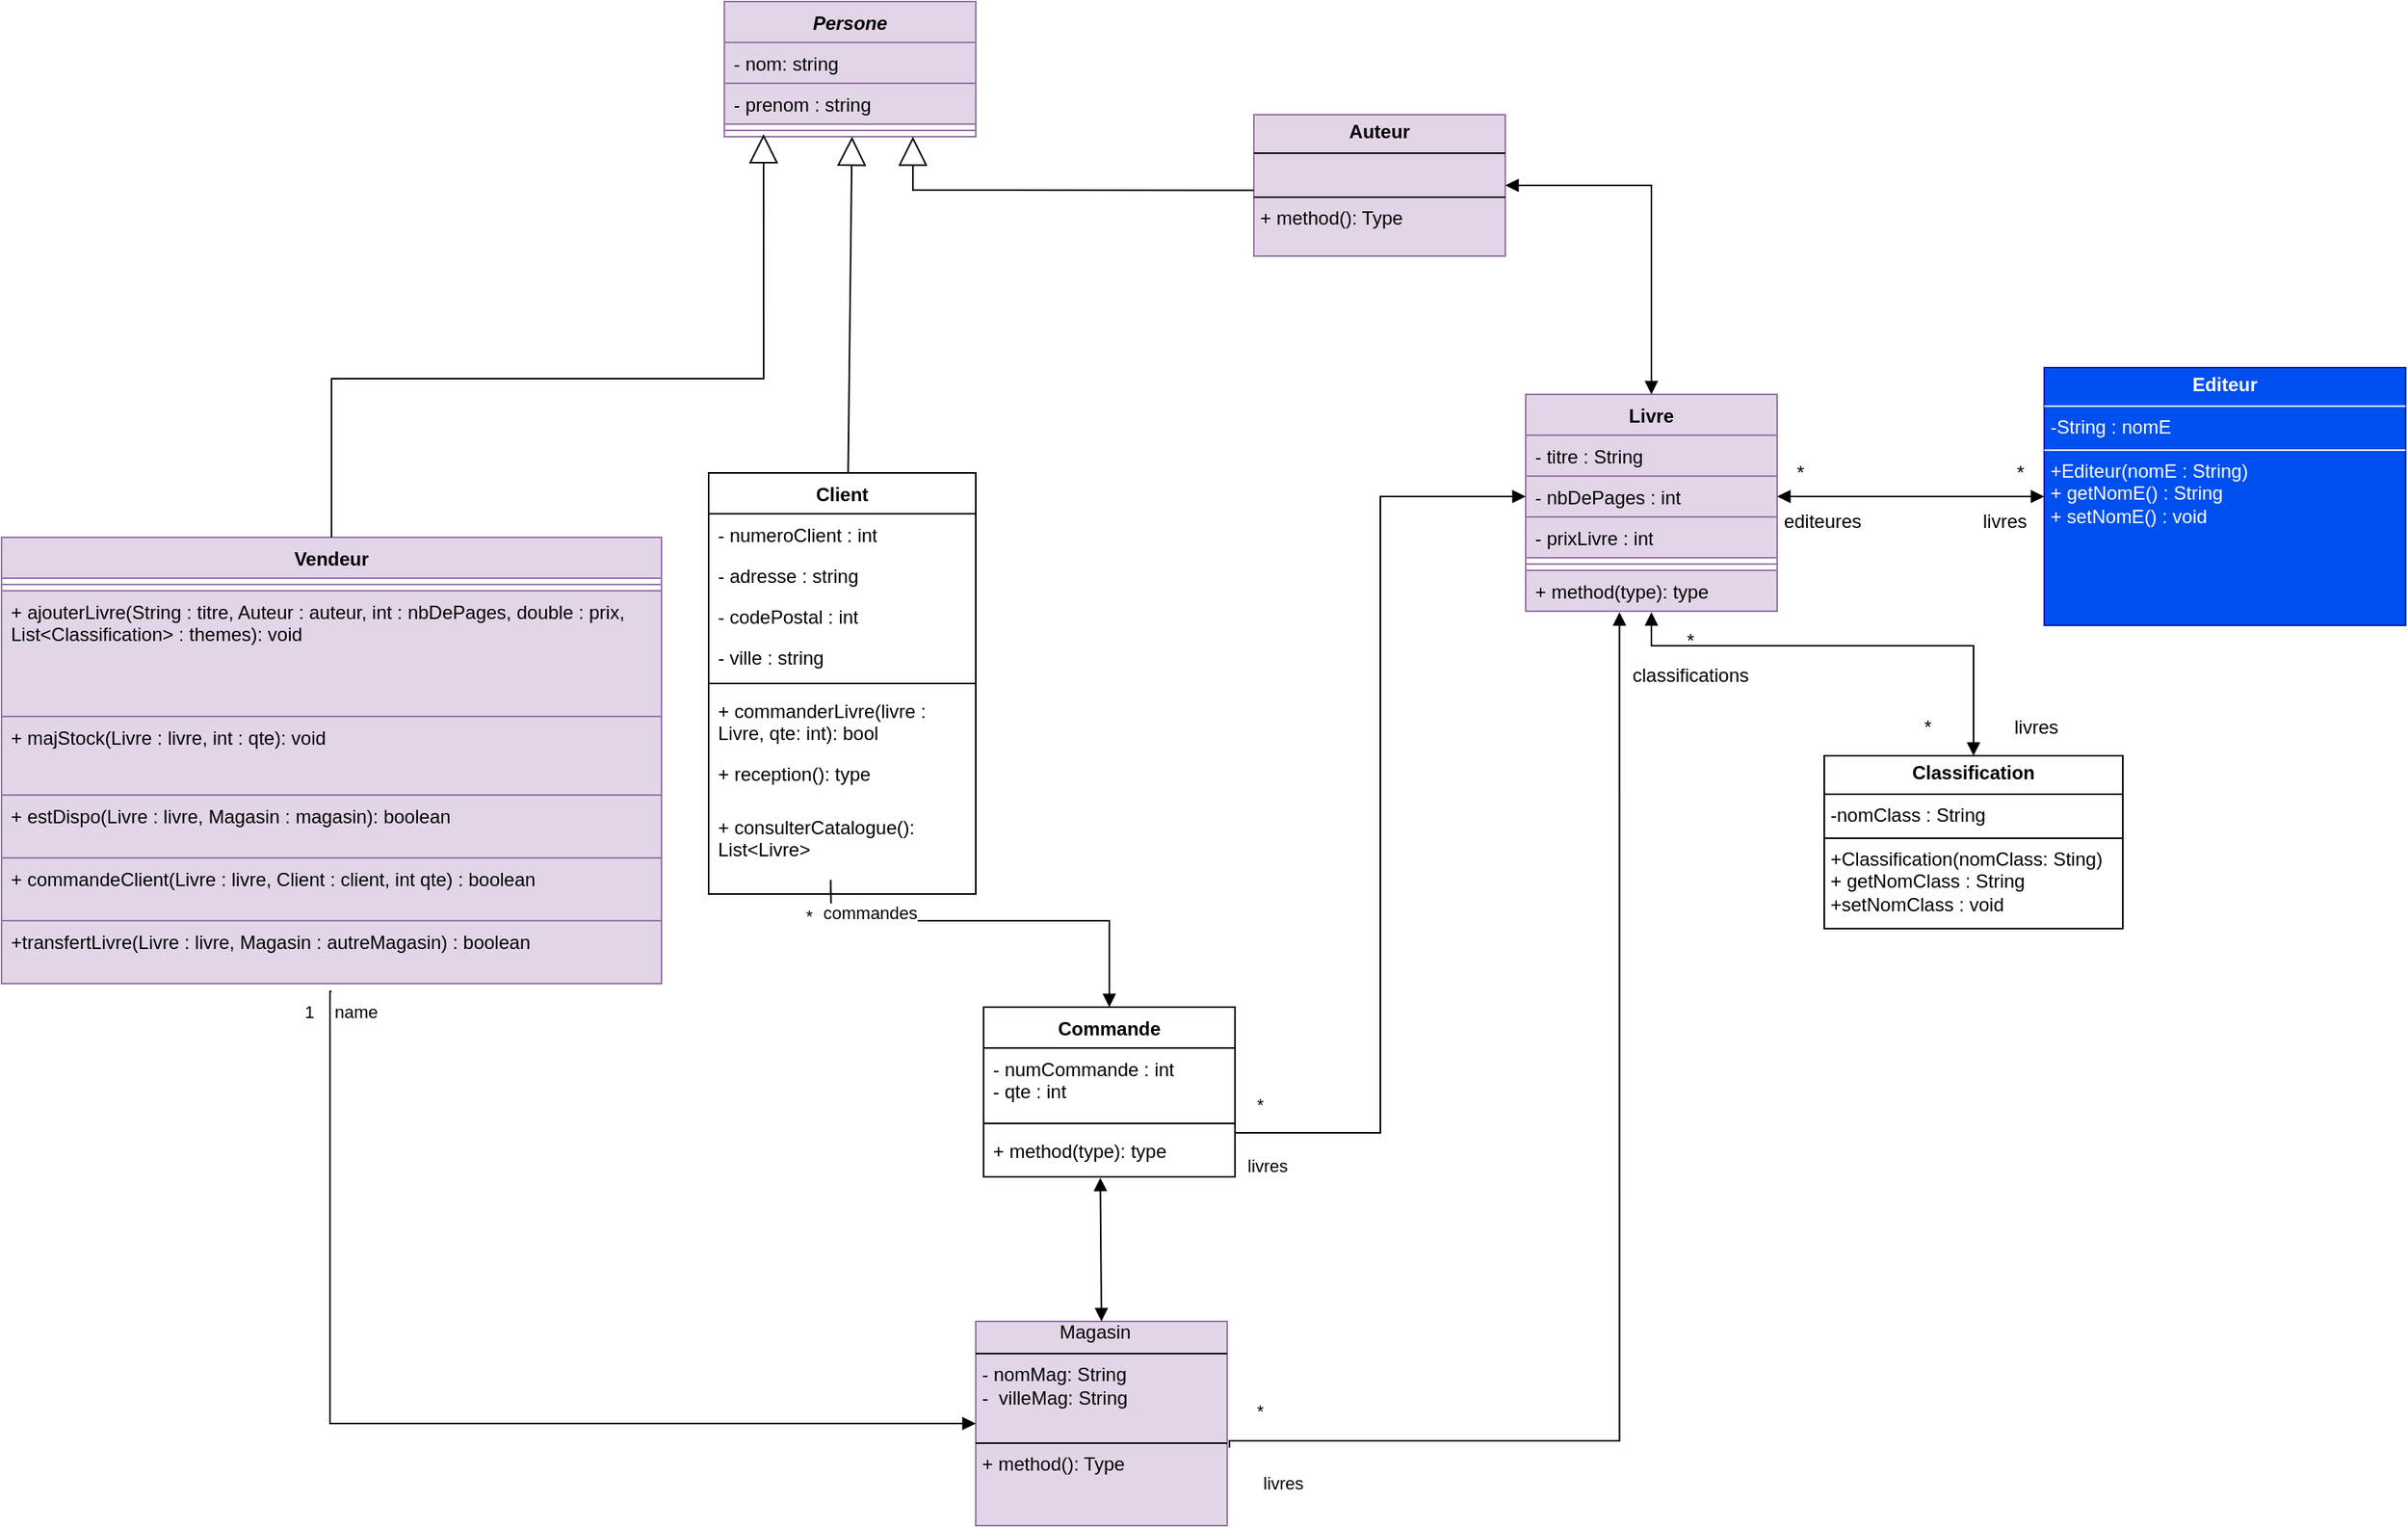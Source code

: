 <mxfile version="27.0.2">
  <diagram id="C5RBs43oDa-KdzZeNtuy" name="Page-1">
    <mxGraphModel dx="932" dy="1670" grid="1" gridSize="10" guides="1" tooltips="1" connect="1" arrows="1" fold="1" page="1" pageScale="1" pageWidth="827" pageHeight="1169" math="0" shadow="0">
      <root>
        <mxCell id="WIyWlLk6GJQsqaUBKTNV-0" />
        <mxCell id="WIyWlLk6GJQsqaUBKTNV-1" parent="WIyWlLk6GJQsqaUBKTNV-0" />
        <mxCell id="ddnFeoMFGYW6kTwAhoWi-4" value="&lt;i&gt;Persone&lt;/i&gt;" style="swimlane;fontStyle=1;align=center;verticalAlign=top;childLayout=stackLayout;horizontal=1;startSize=26;horizontalStack=0;resizeParent=1;resizeParentMax=0;resizeLast=0;collapsible=1;marginBottom=0;whiteSpace=wrap;html=1;fillColor=#e1d5e7;strokeColor=#9673a6;" parent="WIyWlLk6GJQsqaUBKTNV-1" vertex="1">
          <mxGeometry x="490" y="80" width="160" height="86" as="geometry" />
        </mxCell>
        <mxCell id="ddnFeoMFGYW6kTwAhoWi-5" value="- nom: string" style="text;strokeColor=#9673a6;fillColor=#e1d5e7;align=left;verticalAlign=top;spacingLeft=4;spacingRight=4;overflow=hidden;rotatable=0;points=[[0,0.5],[1,0.5]];portConstraint=eastwest;whiteSpace=wrap;html=1;" parent="ddnFeoMFGYW6kTwAhoWi-4" vertex="1">
          <mxGeometry y="26" width="160" height="26" as="geometry" />
        </mxCell>
        <mxCell id="ddnFeoMFGYW6kTwAhoWi-8" value="- prenom : string" style="text;strokeColor=#9673a6;fillColor=#e1d5e7;align=left;verticalAlign=top;spacingLeft=4;spacingRight=4;overflow=hidden;rotatable=0;points=[[0,0.5],[1,0.5]];portConstraint=eastwest;whiteSpace=wrap;html=1;" parent="ddnFeoMFGYW6kTwAhoWi-4" vertex="1">
          <mxGeometry y="52" width="160" height="26" as="geometry" />
        </mxCell>
        <mxCell id="ddnFeoMFGYW6kTwAhoWi-6" value="" style="line;strokeWidth=1;fillColor=#e1d5e7;align=left;verticalAlign=middle;spacingTop=-1;spacingLeft=3;spacingRight=3;rotatable=0;labelPosition=right;points=[];portConstraint=eastwest;strokeColor=#9673a6;" parent="ddnFeoMFGYW6kTwAhoWi-4" vertex="1">
          <mxGeometry y="78" width="160" height="8" as="geometry" />
        </mxCell>
        <mxCell id="D4Omh1JfdMsGbxFU3IIw-0" value="Client" style="swimlane;fontStyle=1;align=center;verticalAlign=top;childLayout=stackLayout;horizontal=1;startSize=26;horizontalStack=0;resizeParent=1;resizeParentMax=0;resizeLast=0;collapsible=1;marginBottom=0;whiteSpace=wrap;html=1;" parent="WIyWlLk6GJQsqaUBKTNV-1" vertex="1">
          <mxGeometry x="480" y="380" width="170" height="268" as="geometry" />
        </mxCell>
        <mxCell id="MU88iSpESs49Kpz84fB4-0" value="- numeroClient : int" style="text;strokeColor=none;fillColor=none;align=left;verticalAlign=top;spacingLeft=4;spacingRight=4;overflow=hidden;rotatable=0;points=[[0,0.5],[1,0.5]];portConstraint=eastwest;whiteSpace=wrap;html=1;" parent="D4Omh1JfdMsGbxFU3IIw-0" vertex="1">
          <mxGeometry y="26" width="170" height="26" as="geometry" />
        </mxCell>
        <mxCell id="qEMlZIY-xc4cYdUhLl6S-21" value="- adresse : string" style="text;strokeColor=none;fillColor=none;align=left;verticalAlign=top;spacingLeft=4;spacingRight=4;overflow=hidden;rotatable=0;points=[[0,0.5],[1,0.5]];portConstraint=eastwest;whiteSpace=wrap;html=1;" parent="D4Omh1JfdMsGbxFU3IIw-0" vertex="1">
          <mxGeometry y="52" width="170" height="26" as="geometry" />
        </mxCell>
        <mxCell id="qEMlZIY-xc4cYdUhLl6S-22" value="- codePostal : int" style="text;strokeColor=none;fillColor=none;align=left;verticalAlign=top;spacingLeft=4;spacingRight=4;overflow=hidden;rotatable=0;points=[[0,0.5],[1,0.5]];portConstraint=eastwest;whiteSpace=wrap;html=1;" parent="D4Omh1JfdMsGbxFU3IIw-0" vertex="1">
          <mxGeometry y="78" width="170" height="26" as="geometry" />
        </mxCell>
        <mxCell id="qEMlZIY-xc4cYdUhLl6S-23" value="- ville : string" style="text;strokeColor=none;fillColor=none;align=left;verticalAlign=top;spacingLeft=4;spacingRight=4;overflow=hidden;rotatable=0;points=[[0,0.5],[1,0.5]];portConstraint=eastwest;whiteSpace=wrap;html=1;" parent="D4Omh1JfdMsGbxFU3IIw-0" vertex="1">
          <mxGeometry y="104" width="170" height="26" as="geometry" />
        </mxCell>
        <mxCell id="D4Omh1JfdMsGbxFU3IIw-2" value="" style="line;strokeWidth=1;fillColor=none;align=left;verticalAlign=middle;spacingTop=-1;spacingLeft=3;spacingRight=3;rotatable=0;labelPosition=right;points=[];portConstraint=eastwest;strokeColor=inherit;" parent="D4Omh1JfdMsGbxFU3IIw-0" vertex="1">
          <mxGeometry y="130" width="170" height="8" as="geometry" />
        </mxCell>
        <mxCell id="aEM-RZ3djW-ZcIjQYkQn-0" value="&lt;span style=&quot;color: rgb(0, 0, 0); font-family: Helvetica; font-size: 12px; font-style: normal; font-variant-ligatures: normal; font-variant-caps: normal; letter-spacing: normal; orphans: 2; text-align: left; text-indent: 0px; text-transform: none; widows: 2; word-spacing: 0px; -webkit-text-stroke-width: 0px; white-space: normal; text-decoration-thickness: initial; text-decoration-style: initial; text-decoration-color: initial; float: none; background-color: rgb(255, 255, 255); display: inline !important;&quot;&gt;+ commanderLivre(livre : Livre, qte: int): bool&lt;/span&gt;" style="text;strokeColor=none;fillColor=none;align=left;verticalAlign=top;spacingLeft=4;spacingRight=4;overflow=hidden;rotatable=0;points=[[0,0.5],[1,0.5]];portConstraint=eastwest;whiteSpace=wrap;html=1;" parent="D4Omh1JfdMsGbxFU3IIw-0" vertex="1">
          <mxGeometry y="138" width="170" height="40" as="geometry" />
        </mxCell>
        <mxCell id="D4Omh1JfdMsGbxFU3IIw-3" value="+ reception(): type" style="text;strokeColor=none;fillColor=none;align=left;verticalAlign=top;spacingLeft=4;spacingRight=4;overflow=hidden;rotatable=0;points=[[0,0.5],[1,0.5]];portConstraint=eastwest;whiteSpace=wrap;html=1;" parent="D4Omh1JfdMsGbxFU3IIw-0" vertex="1">
          <mxGeometry y="178" width="170" height="34" as="geometry" />
        </mxCell>
        <mxCell id="aEM-RZ3djW-ZcIjQYkQn-12" value="+ consulterCatalogue(): List&amp;lt;Livre&amp;gt;" style="text;strokeColor=none;fillColor=none;align=left;verticalAlign=top;spacingLeft=4;spacingRight=4;overflow=hidden;rotatable=0;points=[[0,0.5],[1,0.5]];portConstraint=eastwest;whiteSpace=wrap;html=1;" parent="D4Omh1JfdMsGbxFU3IIw-0" vertex="1">
          <mxGeometry y="212" width="170" height="56" as="geometry" />
        </mxCell>
        <mxCell id="D4Omh1JfdMsGbxFU3IIw-8" value="Vendeur" style="swimlane;fontStyle=1;align=center;verticalAlign=top;childLayout=stackLayout;horizontal=1;startSize=26;horizontalStack=0;resizeParent=1;resizeParentMax=0;resizeLast=0;collapsible=1;marginBottom=0;whiteSpace=wrap;html=1;fillColor=#e1d5e7;strokeColor=#9673a6;" parent="WIyWlLk6GJQsqaUBKTNV-1" vertex="1">
          <mxGeometry x="30" y="421" width="420" height="284" as="geometry" />
        </mxCell>
        <mxCell id="D4Omh1JfdMsGbxFU3IIw-10" value="" style="line;strokeWidth=1;fillColor=none;align=left;verticalAlign=middle;spacingTop=-1;spacingLeft=3;spacingRight=3;rotatable=0;labelPosition=right;points=[];portConstraint=eastwest;strokeColor=inherit;" parent="D4Omh1JfdMsGbxFU3IIw-8" vertex="1">
          <mxGeometry y="26" width="420" height="8" as="geometry" />
        </mxCell>
        <mxCell id="D4Omh1JfdMsGbxFU3IIw-11" value="+ ajouterLivre(String : titre, Auteur : auteur, int : nbDePages, double : prix, List&amp;lt;Classification&amp;gt; : themes): void" style="text;strokeColor=#9673a6;fillColor=#e1d5e7;align=left;verticalAlign=top;spacingLeft=4;spacingRight=4;overflow=hidden;rotatable=0;points=[[0,0.5],[1,0.5]];portConstraint=eastwest;whiteSpace=wrap;html=1;" parent="D4Omh1JfdMsGbxFU3IIw-8" vertex="1">
          <mxGeometry y="34" width="420" height="80" as="geometry" />
        </mxCell>
        <mxCell id="WSytAVS-_0JdaGbmkawH-0" value="&lt;div&gt;+ majStock(Livre : livre, int : qte): void&lt;/div&gt;&lt;div&gt;&lt;br&gt;&lt;/div&gt;" style="text;strokeColor=#9673a6;fillColor=#e1d5e7;align=left;verticalAlign=top;spacingLeft=4;spacingRight=4;overflow=hidden;rotatable=0;points=[[0,0.5],[1,0.5]];portConstraint=eastwest;whiteSpace=wrap;html=1;" parent="D4Omh1JfdMsGbxFU3IIw-8" vertex="1">
          <mxGeometry y="114" width="420" height="50" as="geometry" />
        </mxCell>
        <mxCell id="WSytAVS-_0JdaGbmkawH-1" value="+ estDispo(Livre : livre, Magasin : magasin): boolean" style="text;strokeColor=#9673a6;fillColor=#e1d5e7;align=left;verticalAlign=top;spacingLeft=4;spacingRight=4;overflow=hidden;rotatable=0;points=[[0,0.5],[1,0.5]];portConstraint=eastwest;whiteSpace=wrap;html=1;" parent="D4Omh1JfdMsGbxFU3IIw-8" vertex="1">
          <mxGeometry y="164" width="420" height="40" as="geometry" />
        </mxCell>
        <mxCell id="Ux0fgbWvYqkfJBup2shm-1" value="+ commandeClient(Livre : livre, Client : client, int qte) : boolean" style="text;strokeColor=#9673a6;fillColor=#e1d5e7;align=left;verticalAlign=top;spacingLeft=4;spacingRight=4;overflow=hidden;rotatable=0;points=[[0,0.5],[1,0.5]];portConstraint=eastwest;whiteSpace=wrap;html=1;" parent="D4Omh1JfdMsGbxFU3IIw-8" vertex="1">
          <mxGeometry y="204" width="420" height="40" as="geometry" />
        </mxCell>
        <mxCell id="Ux0fgbWvYqkfJBup2shm-2" value="+transfertLivre(Livre : livre, Magasin : autreMagasin) : boolean" style="text;strokeColor=#9673a6;fillColor=#e1d5e7;align=left;verticalAlign=top;spacingLeft=4;spacingRight=4;overflow=hidden;rotatable=0;points=[[0,0.5],[1,0.5]];portConstraint=eastwest;whiteSpace=wrap;html=1;" parent="D4Omh1JfdMsGbxFU3IIw-8" vertex="1">
          <mxGeometry y="244" width="420" height="40" as="geometry" />
        </mxCell>
        <mxCell id="aEM-RZ3djW-ZcIjQYkQn-1" value="Livre" style="swimlane;fontStyle=1;align=center;verticalAlign=top;childLayout=stackLayout;horizontal=1;startSize=26;horizontalStack=0;resizeParent=1;resizeParentMax=0;resizeLast=0;collapsible=1;marginBottom=0;whiteSpace=wrap;html=1;fillColor=#e1d5e7;strokeColor=#9673a6;" parent="WIyWlLk6GJQsqaUBKTNV-1" vertex="1">
          <mxGeometry x="1000" y="330" width="160" height="138" as="geometry" />
        </mxCell>
        <mxCell id="aEM-RZ3djW-ZcIjQYkQn-2" value="- titre : String" style="text;strokeColor=#9673a6;fillColor=#e1d5e7;align=left;verticalAlign=top;spacingLeft=4;spacingRight=4;overflow=hidden;rotatable=0;points=[[0,0.5],[1,0.5]];portConstraint=eastwest;whiteSpace=wrap;html=1;" parent="aEM-RZ3djW-ZcIjQYkQn-1" vertex="1">
          <mxGeometry y="26" width="160" height="26" as="geometry" />
        </mxCell>
        <mxCell id="aEM-RZ3djW-ZcIjQYkQn-10" value="- nbDePages : int" style="text;strokeColor=#9673a6;fillColor=#e1d5e7;align=left;verticalAlign=top;spacingLeft=4;spacingRight=4;overflow=hidden;rotatable=0;points=[[0,0.5],[1,0.5]];portConstraint=eastwest;whiteSpace=wrap;html=1;" parent="aEM-RZ3djW-ZcIjQYkQn-1" vertex="1">
          <mxGeometry y="52" width="160" height="26" as="geometry" />
        </mxCell>
        <mxCell id="S_dmHBIZrydycQ6zSFhz-1" value="&lt;div&gt;- prixLivre : int&lt;/div&gt;" style="text;strokeColor=#9673a6;fillColor=#e1d5e7;align=left;verticalAlign=top;spacingLeft=4;spacingRight=4;overflow=hidden;rotatable=0;points=[[0,0.5],[1,0.5]];portConstraint=eastwest;whiteSpace=wrap;html=1;" parent="aEM-RZ3djW-ZcIjQYkQn-1" vertex="1">
          <mxGeometry y="78" width="160" height="26" as="geometry" />
        </mxCell>
        <mxCell id="aEM-RZ3djW-ZcIjQYkQn-3" value="" style="line;strokeWidth=1;fillColor=#e1d5e7;align=left;verticalAlign=middle;spacingTop=-1;spacingLeft=3;spacingRight=3;rotatable=0;labelPosition=right;points=[];portConstraint=eastwest;strokeColor=#9673a6;" parent="aEM-RZ3djW-ZcIjQYkQn-1" vertex="1">
          <mxGeometry y="104" width="160" height="8" as="geometry" />
        </mxCell>
        <mxCell id="aEM-RZ3djW-ZcIjQYkQn-4" value="+ method(type): type" style="text;strokeColor=#9673a6;fillColor=#e1d5e7;align=left;verticalAlign=top;spacingLeft=4;spacingRight=4;overflow=hidden;rotatable=0;points=[[0,0.5],[1,0.5]];portConstraint=eastwest;whiteSpace=wrap;html=1;" parent="aEM-RZ3djW-ZcIjQYkQn-1" vertex="1">
          <mxGeometry y="112" width="160" height="26" as="geometry" />
        </mxCell>
        <mxCell id="aEM-RZ3djW-ZcIjQYkQn-14" value="Commande" style="swimlane;fontStyle=1;align=center;verticalAlign=top;childLayout=stackLayout;horizontal=1;startSize=26;horizontalStack=0;resizeParent=1;resizeParentMax=0;resizeLast=0;collapsible=1;marginBottom=0;whiteSpace=wrap;html=1;" parent="WIyWlLk6GJQsqaUBKTNV-1" vertex="1">
          <mxGeometry x="655" y="720" width="160" height="108" as="geometry" />
        </mxCell>
        <mxCell id="aEM-RZ3djW-ZcIjQYkQn-15" value="&lt;div&gt;- numCommande : int&lt;/div&gt;&lt;div&gt;- qte : int&lt;/div&gt;" style="text;strokeColor=none;fillColor=none;align=left;verticalAlign=top;spacingLeft=4;spacingRight=4;overflow=hidden;rotatable=0;points=[[0,0.5],[1,0.5]];portConstraint=eastwest;whiteSpace=wrap;html=1;" parent="aEM-RZ3djW-ZcIjQYkQn-14" vertex="1">
          <mxGeometry y="26" width="160" height="44" as="geometry" />
        </mxCell>
        <mxCell id="aEM-RZ3djW-ZcIjQYkQn-16" value="" style="line;strokeWidth=1;fillColor=none;align=left;verticalAlign=middle;spacingTop=-1;spacingLeft=3;spacingRight=3;rotatable=0;labelPosition=right;points=[];portConstraint=eastwest;strokeColor=inherit;" parent="aEM-RZ3djW-ZcIjQYkQn-14" vertex="1">
          <mxGeometry y="70" width="160" height="8" as="geometry" />
        </mxCell>
        <mxCell id="aEM-RZ3djW-ZcIjQYkQn-17" value="+ method(type): type" style="text;strokeColor=none;fillColor=none;align=left;verticalAlign=top;spacingLeft=4;spacingRight=4;overflow=hidden;rotatable=0;points=[[0,0.5],[1,0.5]];portConstraint=eastwest;whiteSpace=wrap;html=1;" parent="aEM-RZ3djW-ZcIjQYkQn-14" vertex="1">
          <mxGeometry y="78" width="160" height="30" as="geometry" />
        </mxCell>
        <mxCell id="wkKJu1E77ur6RrCQSXf_-0" value="commandes" style="endArrow=block;endFill=1;html=1;edgeStyle=orthogonalEdgeStyle;align=left;verticalAlign=top;rounded=0;entryX=0.5;entryY=0;entryDx=0;entryDy=0;exitX=0.457;exitY=0.998;exitDx=0;exitDy=0;exitPerimeter=0;" parent="WIyWlLk6GJQsqaUBKTNV-1" source="aEM-RZ3djW-ZcIjQYkQn-12" target="aEM-RZ3djW-ZcIjQYkQn-14" edge="1">
          <mxGeometry x="-0.991" y="7" relative="1" as="geometry">
            <mxPoint x="558" y="640" as="sourcePoint" />
            <mxPoint x="740" y="705.14" as="targetPoint" />
            <Array as="points">
              <mxPoint x="558" y="639" />
              <mxPoint x="558" y="639" />
              <mxPoint x="558" y="665" />
              <mxPoint x="735" y="665" />
            </Array>
            <mxPoint as="offset" />
          </mxGeometry>
        </mxCell>
        <mxCell id="wkKJu1E77ur6RrCQSXf_-1" value="*" style="edgeLabel;resizable=0;html=1;align=left;verticalAlign=bottom;" parent="wkKJu1E77ur6RrCQSXf_-0" connectable="0" vertex="1">
          <mxGeometry x="-1" relative="1" as="geometry">
            <mxPoint x="-18" y="23" as="offset" />
          </mxGeometry>
        </mxCell>
        <mxCell id="wkKJu1E77ur6RrCQSXf_-8" value="&lt;div&gt;&lt;span style=&quot;white-space: pre;&quot;&gt;&#x9;&lt;/span&gt;&lt;span style=&quot;white-space: pre;&quot;&gt;&#x9;&lt;/span&gt;Magasin&lt;/div&gt;&lt;hr size=&quot;1&quot; style=&quot;border-style:solid;&quot;&gt;&lt;p style=&quot;margin:0px;margin-left:4px;&quot;&gt;- nomMag: String&lt;/p&gt;&lt;p style=&quot;margin:0px;margin-left:4px;&quot;&gt;-&amp;nbsp; villeMag: String&lt;/p&gt;&lt;p style=&quot;margin:0px;margin-left:4px;&quot;&gt;&lt;br&gt;&lt;/p&gt;&lt;hr size=&quot;1&quot; style=&quot;border-style:solid;&quot;&gt;&lt;p style=&quot;margin:0px;margin-left:4px;&quot;&gt;+ method(): Type&lt;/p&gt;" style="verticalAlign=top;align=left;overflow=fill;html=1;whiteSpace=wrap;fillColor=#e1d5e7;strokeColor=#9673a6;" parent="WIyWlLk6GJQsqaUBKTNV-1" vertex="1">
          <mxGeometry x="650" y="920" width="160" height="130" as="geometry" />
        </mxCell>
        <mxCell id="wkKJu1E77ur6RrCQSXf_-11" value="&lt;p style=&quot;margin:0px;margin-top:4px;text-align:center;&quot;&gt;&lt;b&gt;Auteur&lt;/b&gt;&lt;/p&gt;&lt;hr size=&quot;1&quot; style=&quot;border-style:solid;&quot;&gt;&lt;br&gt;&lt;hr size=&quot;1&quot; style=&quot;border-style:solid;&quot;&gt;&lt;p style=&quot;margin:0px;margin-left:4px;&quot;&gt;+ method(): Type&lt;/p&gt;" style="verticalAlign=top;align=left;overflow=fill;html=1;whiteSpace=wrap;fillColor=#e1d5e7;strokeColor=#9673a6;" parent="WIyWlLk6GJQsqaUBKTNV-1" vertex="1">
          <mxGeometry x="827" y="152" width="160" height="90" as="geometry" />
        </mxCell>
        <mxCell id="wkKJu1E77ur6RrCQSXf_-15" value="" style="endArrow=block;startArrow=block;endFill=1;startFill=1;html=1;rounded=0;entryX=0.5;entryY=0;entryDx=0;entryDy=0;exitX=1;exitY=0.5;exitDx=0;exitDy=0;" parent="WIyWlLk6GJQsqaUBKTNV-1" source="wkKJu1E77ur6RrCQSXf_-11" target="aEM-RZ3djW-ZcIjQYkQn-1" edge="1">
          <mxGeometry width="160" relative="1" as="geometry">
            <mxPoint x="987" y="180" as="sourcePoint" />
            <mxPoint x="1147" y="180" as="targetPoint" />
            <Array as="points">
              <mxPoint x="1080" y="197" />
            </Array>
          </mxGeometry>
        </mxCell>
        <mxCell id="wkKJu1E77ur6RrCQSXf_-16" value="&lt;p style=&quot;margin:0px;margin-top:4px;text-align:center;&quot;&gt;&lt;b&gt;Editeur&lt;/b&gt;&lt;/p&gt;&lt;hr size=&quot;1&quot; style=&quot;border-style:solid;&quot;&gt;&lt;p style=&quot;margin:0px;margin-left:4px;&quot;&gt;-String : nomE&lt;/p&gt;&lt;hr size=&quot;1&quot; style=&quot;border-style:solid;&quot;&gt;&lt;p style=&quot;margin:0px;margin-left:4px;&quot;&gt;+Editeur(nomE : String)&lt;/p&gt;&lt;p style=&quot;margin:0px;margin-left:4px;&quot;&gt;+ getNomE() : String&lt;/p&gt;&lt;p style=&quot;margin:0px;margin-left:4px;&quot;&gt;+ setNomE() : void&lt;/p&gt;&lt;p style=&quot;margin:0px;margin-left:4px;&quot;&gt;&lt;br&gt;&lt;/p&gt;&lt;p style=&quot;margin:0px;margin-left:4px;&quot;&gt;&lt;br&gt;&lt;/p&gt;" style="verticalAlign=top;align=left;overflow=fill;html=1;whiteSpace=wrap;fillColor=#0050ef;fontColor=#ffffff;strokeColor=#001DBC;" parent="WIyWlLk6GJQsqaUBKTNV-1" vertex="1">
          <mxGeometry x="1330" y="313" width="230" height="164" as="geometry" />
        </mxCell>
        <mxCell id="wkKJu1E77ur6RrCQSXf_-18" value="" style="endArrow=block;startArrow=block;endFill=1;startFill=1;html=1;rounded=0;exitX=1;exitY=0.5;exitDx=0;exitDy=0;entryX=0;entryY=0.5;entryDx=0;entryDy=0;" parent="WIyWlLk6GJQsqaUBKTNV-1" source="aEM-RZ3djW-ZcIjQYkQn-10" target="wkKJu1E77ur6RrCQSXf_-16" edge="1">
          <mxGeometry width="160" relative="1" as="geometry">
            <mxPoint x="1161" y="424.58" as="sourcePoint" />
            <mxPoint x="1321" y="424.58" as="targetPoint" />
          </mxGeometry>
        </mxCell>
        <mxCell id="wkKJu1E77ur6RrCQSXf_-19" value="&lt;p style=&quot;margin:0px;margin-top:4px;text-align:center;&quot;&gt;&lt;b&gt;Classification&lt;/b&gt;&lt;/p&gt;&lt;hr size=&quot;1&quot; style=&quot;border-style:solid;&quot;&gt;&lt;p style=&quot;margin:0px;margin-left:4px;&quot;&gt;-nomClass : String&lt;/p&gt;&lt;hr size=&quot;1&quot; style=&quot;border-style:solid;&quot;&gt;&lt;p style=&quot;margin:0px;margin-left:4px;&quot;&gt;+Classification(nomClass: Sting)&lt;/p&gt;&lt;p style=&quot;margin:0px;margin-left:4px;&quot;&gt;+ getNomClass : String&lt;/p&gt;&lt;p style=&quot;margin:0px;margin-left:4px;&quot;&gt;+setNomClass : void&lt;/p&gt;" style="verticalAlign=top;align=left;overflow=fill;html=1;whiteSpace=wrap;" parent="WIyWlLk6GJQsqaUBKTNV-1" vertex="1">
          <mxGeometry x="1190" y="560" width="190" height="110" as="geometry" />
        </mxCell>
        <mxCell id="wkKJu1E77ur6RrCQSXf_-21" value="" style="endArrow=block;startArrow=block;endFill=1;startFill=1;html=1;rounded=0;entryX=0.5;entryY=0;entryDx=0;entryDy=0;exitX=0.5;exitY=1.024;exitDx=0;exitDy=0;exitPerimeter=0;" parent="WIyWlLk6GJQsqaUBKTNV-1" source="aEM-RZ3djW-ZcIjQYkQn-4" target="wkKJu1E77ur6RrCQSXf_-19" edge="1">
          <mxGeometry width="160" relative="1" as="geometry">
            <mxPoint x="950" y="570" as="sourcePoint" />
            <mxPoint x="1110" y="570" as="targetPoint" />
            <Array as="points">
              <mxPoint x="1080" y="490" />
              <mxPoint x="1190" y="490" />
              <mxPoint x="1285" y="490" />
            </Array>
          </mxGeometry>
        </mxCell>
        <mxCell id="wkKJu1E77ur6RrCQSXf_-34" value="" style="endArrow=block;startArrow=block;endFill=1;startFill=1;html=1;rounded=0;exitX=0.464;exitY=1.019;exitDx=0;exitDy=0;exitPerimeter=0;entryX=0.5;entryY=0;entryDx=0;entryDy=0;" parent="WIyWlLk6GJQsqaUBKTNV-1" source="aEM-RZ3djW-ZcIjQYkQn-17" target="wkKJu1E77ur6RrCQSXf_-8" edge="1">
          <mxGeometry width="160" relative="1" as="geometry">
            <mxPoint x="690" y="860" as="sourcePoint" />
            <mxPoint x="850" y="860" as="targetPoint" />
          </mxGeometry>
        </mxCell>
        <mxCell id="S_dmHBIZrydycQ6zSFhz-0" style="edgeStyle=orthogonalEdgeStyle;rounded=0;orthogonalLoop=1;jettySize=auto;html=1;exitX=0.5;exitY=1;exitDx=0;exitDy=0;" parent="WIyWlLk6GJQsqaUBKTNV-1" source="wkKJu1E77ur6RrCQSXf_-16" target="wkKJu1E77ur6RrCQSXf_-16" edge="1">
          <mxGeometry relative="1" as="geometry" />
        </mxCell>
        <mxCell id="H59Zov9GPrpFuWIkG4q0-0" value="" style="endArrow=block;endSize=16;endFill=0;html=1;rounded=0;entryX=0.75;entryY=1;entryDx=0;entryDy=0;exitX=-0.001;exitY=0.535;exitDx=0;exitDy=0;exitPerimeter=0;" parent="WIyWlLk6GJQsqaUBKTNV-1" source="wkKJu1E77ur6RrCQSXf_-11" target="ddnFeoMFGYW6kTwAhoWi-4" edge="1">
          <mxGeometry width="160" relative="1" as="geometry">
            <mxPoint x="820" y="200" as="sourcePoint" />
            <mxPoint x="610" y="197" as="targetPoint" />
            <Array as="points">
              <mxPoint x="610" y="200" />
            </Array>
          </mxGeometry>
        </mxCell>
        <mxCell id="H59Zov9GPrpFuWIkG4q0-1" value="" style="endArrow=block;endSize=16;endFill=0;html=1;rounded=0;exitX=0.75;exitY=0;exitDx=0;exitDy=0;entryX=0.75;entryY=1;entryDx=0;entryDy=0;" parent="WIyWlLk6GJQsqaUBKTNV-1" edge="1">
          <mxGeometry width="160" relative="1" as="geometry">
            <mxPoint x="568.75" y="380" as="sourcePoint" />
            <mxPoint x="571.25" y="166" as="targetPoint" />
          </mxGeometry>
        </mxCell>
        <mxCell id="H59Zov9GPrpFuWIkG4q0-2" value="" style="endArrow=block;endSize=16;endFill=0;html=1;rounded=0;exitX=0.5;exitY=0;exitDx=0;exitDy=0;entryX=0.156;entryY=0.794;entryDx=0;entryDy=0;entryPerimeter=0;" parent="WIyWlLk6GJQsqaUBKTNV-1" source="D4Omh1JfdMsGbxFU3IIw-8" target="ddnFeoMFGYW6kTwAhoWi-6" edge="1">
          <mxGeometry width="160" relative="1" as="geometry">
            <mxPoint x="414" y="360" as="sourcePoint" />
            <mxPoint x="515" y="170" as="targetPoint" />
            <Array as="points">
              <mxPoint x="240" y="320" />
              <mxPoint x="515" y="320" />
            </Array>
          </mxGeometry>
        </mxCell>
        <mxCell id="85txJ6PsgXWqzurRiVr9-0" value="name" style="endArrow=block;endFill=1;html=1;edgeStyle=orthogonalEdgeStyle;align=left;verticalAlign=top;rounded=0;entryX=0;entryY=0.5;entryDx=0;entryDy=0;" parent="WIyWlLk6GJQsqaUBKTNV-1" target="wkKJu1E77ur6RrCQSXf_-8" edge="1">
          <mxGeometry x="-1" relative="1" as="geometry">
            <mxPoint x="240" y="710" as="sourcePoint" />
            <mxPoint x="590" y="1040" as="targetPoint" />
            <Array as="points">
              <mxPoint x="239" y="985" />
            </Array>
          </mxGeometry>
        </mxCell>
        <mxCell id="85txJ6PsgXWqzurRiVr9-1" value="1" style="edgeLabel;resizable=0;html=1;align=left;verticalAlign=bottom;" parent="85txJ6PsgXWqzurRiVr9-0" connectable="0" vertex="1">
          <mxGeometry x="-1" relative="1" as="geometry">
            <mxPoint x="-19" y="21" as="offset" />
          </mxGeometry>
        </mxCell>
        <mxCell id="qEMlZIY-xc4cYdUhLl6S-3" value="livres" style="endArrow=block;endFill=1;html=1;edgeStyle=orthogonalEdgeStyle;align=left;verticalAlign=top;rounded=0;exitX=1;exitY=1.005;exitDx=0;exitDy=0;exitPerimeter=0;entryX=0;entryY=0.5;entryDx=0;entryDy=0;" parent="WIyWlLk6GJQsqaUBKTNV-1" source="aEM-RZ3djW-ZcIjQYkQn-15" target="aEM-RZ3djW-ZcIjQYkQn-10" edge="1">
          <mxGeometry x="-0.949" y="-8" relative="1" as="geometry">
            <mxPoint x="670" y="590" as="sourcePoint" />
            <mxPoint x="830" y="590" as="targetPoint" />
            <mxPoint as="offset" />
          </mxGeometry>
        </mxCell>
        <mxCell id="qEMlZIY-xc4cYdUhLl6S-4" value="*" style="edgeLabel;resizable=0;html=1;align=left;verticalAlign=bottom;" parent="qEMlZIY-xc4cYdUhLl6S-3" connectable="0" vertex="1">
          <mxGeometry x="-1" relative="1" as="geometry">
            <mxPoint x="12" as="offset" />
          </mxGeometry>
        </mxCell>
        <mxCell id="qEMlZIY-xc4cYdUhLl6S-5" value="livres" style="endArrow=block;endFill=1;html=1;edgeStyle=orthogonalEdgeStyle;align=left;verticalAlign=top;rounded=0;entryX=0.373;entryY=1.023;entryDx=0;entryDy=0;entryPerimeter=0;exitX=1.009;exitY=0.618;exitDx=0;exitDy=0;exitPerimeter=0;" parent="WIyWlLk6GJQsqaUBKTNV-1" source="wkKJu1E77ur6RrCQSXf_-8" target="aEM-RZ3djW-ZcIjQYkQn-4" edge="1">
          <mxGeometry x="-0.941" y="-14" relative="1" as="geometry">
            <mxPoint x="900" y="830" as="sourcePoint" />
            <mxPoint x="830" y="590" as="targetPoint" />
            <Array as="points">
              <mxPoint x="811" y="996" />
              <mxPoint x="1060" y="996" />
            </Array>
            <mxPoint x="1" as="offset" />
          </mxGeometry>
        </mxCell>
        <mxCell id="qEMlZIY-xc4cYdUhLl6S-6" value="&lt;div&gt;*&lt;/div&gt;" style="edgeLabel;resizable=0;html=1;align=left;verticalAlign=bottom;" parent="qEMlZIY-xc4cYdUhLl6S-5" connectable="0" vertex="1">
          <mxGeometry x="-1" relative="1" as="geometry">
            <mxPoint x="16" y="-15" as="offset" />
          </mxGeometry>
        </mxCell>
        <mxCell id="qEMlZIY-xc4cYdUhLl6S-9" value="*" style="text;html=1;align=center;verticalAlign=middle;whiteSpace=wrap;rounded=0;" parent="WIyWlLk6GJQsqaUBKTNV-1" vertex="1">
          <mxGeometry x="1160" y="370" width="30" height="20" as="geometry" />
        </mxCell>
        <mxCell id="qEMlZIY-xc4cYdUhLl6S-10" value="*" style="text;html=1;align=center;verticalAlign=middle;whiteSpace=wrap;rounded=0;" parent="WIyWlLk6GJQsqaUBKTNV-1" vertex="1">
          <mxGeometry x="1300" y="370" width="30" height="20" as="geometry" />
        </mxCell>
        <mxCell id="qEMlZIY-xc4cYdUhLl6S-11" value="editeures" style="text;html=1;align=center;verticalAlign=middle;whiteSpace=wrap;rounded=0;" parent="WIyWlLk6GJQsqaUBKTNV-1" vertex="1">
          <mxGeometry x="1174" y="401" width="30" height="20" as="geometry" />
        </mxCell>
        <mxCell id="qEMlZIY-xc4cYdUhLl6S-12" value="livres" style="text;html=1;align=center;verticalAlign=middle;whiteSpace=wrap;rounded=0;" parent="WIyWlLk6GJQsqaUBKTNV-1" vertex="1">
          <mxGeometry x="1290" y="401" width="30" height="20" as="geometry" />
        </mxCell>
        <mxCell id="qEMlZIY-xc4cYdUhLl6S-13" value="*" style="text;html=1;align=center;verticalAlign=middle;whiteSpace=wrap;rounded=0;" parent="WIyWlLk6GJQsqaUBKTNV-1" vertex="1">
          <mxGeometry x="1090" y="477" width="30" height="20" as="geometry" />
        </mxCell>
        <mxCell id="qEMlZIY-xc4cYdUhLl6S-14" value="classifications" style="text;html=1;align=center;verticalAlign=middle;whiteSpace=wrap;rounded=0;" parent="WIyWlLk6GJQsqaUBKTNV-1" vertex="1">
          <mxGeometry x="1090" y="490" width="30" height="38" as="geometry" />
        </mxCell>
        <mxCell id="qEMlZIY-xc4cYdUhLl6S-15" value="*" style="text;html=1;align=center;verticalAlign=middle;whiteSpace=wrap;rounded=0;" parent="WIyWlLk6GJQsqaUBKTNV-1" vertex="1">
          <mxGeometry x="1241" y="535.5" width="30" height="13" as="geometry" />
        </mxCell>
        <mxCell id="qEMlZIY-xc4cYdUhLl6S-16" value="livres" style="text;html=1;align=center;verticalAlign=middle;whiteSpace=wrap;rounded=0;" parent="WIyWlLk6GJQsqaUBKTNV-1" vertex="1">
          <mxGeometry x="1310" y="523" width="30" height="38" as="geometry" />
        </mxCell>
      </root>
    </mxGraphModel>
  </diagram>
</mxfile>
